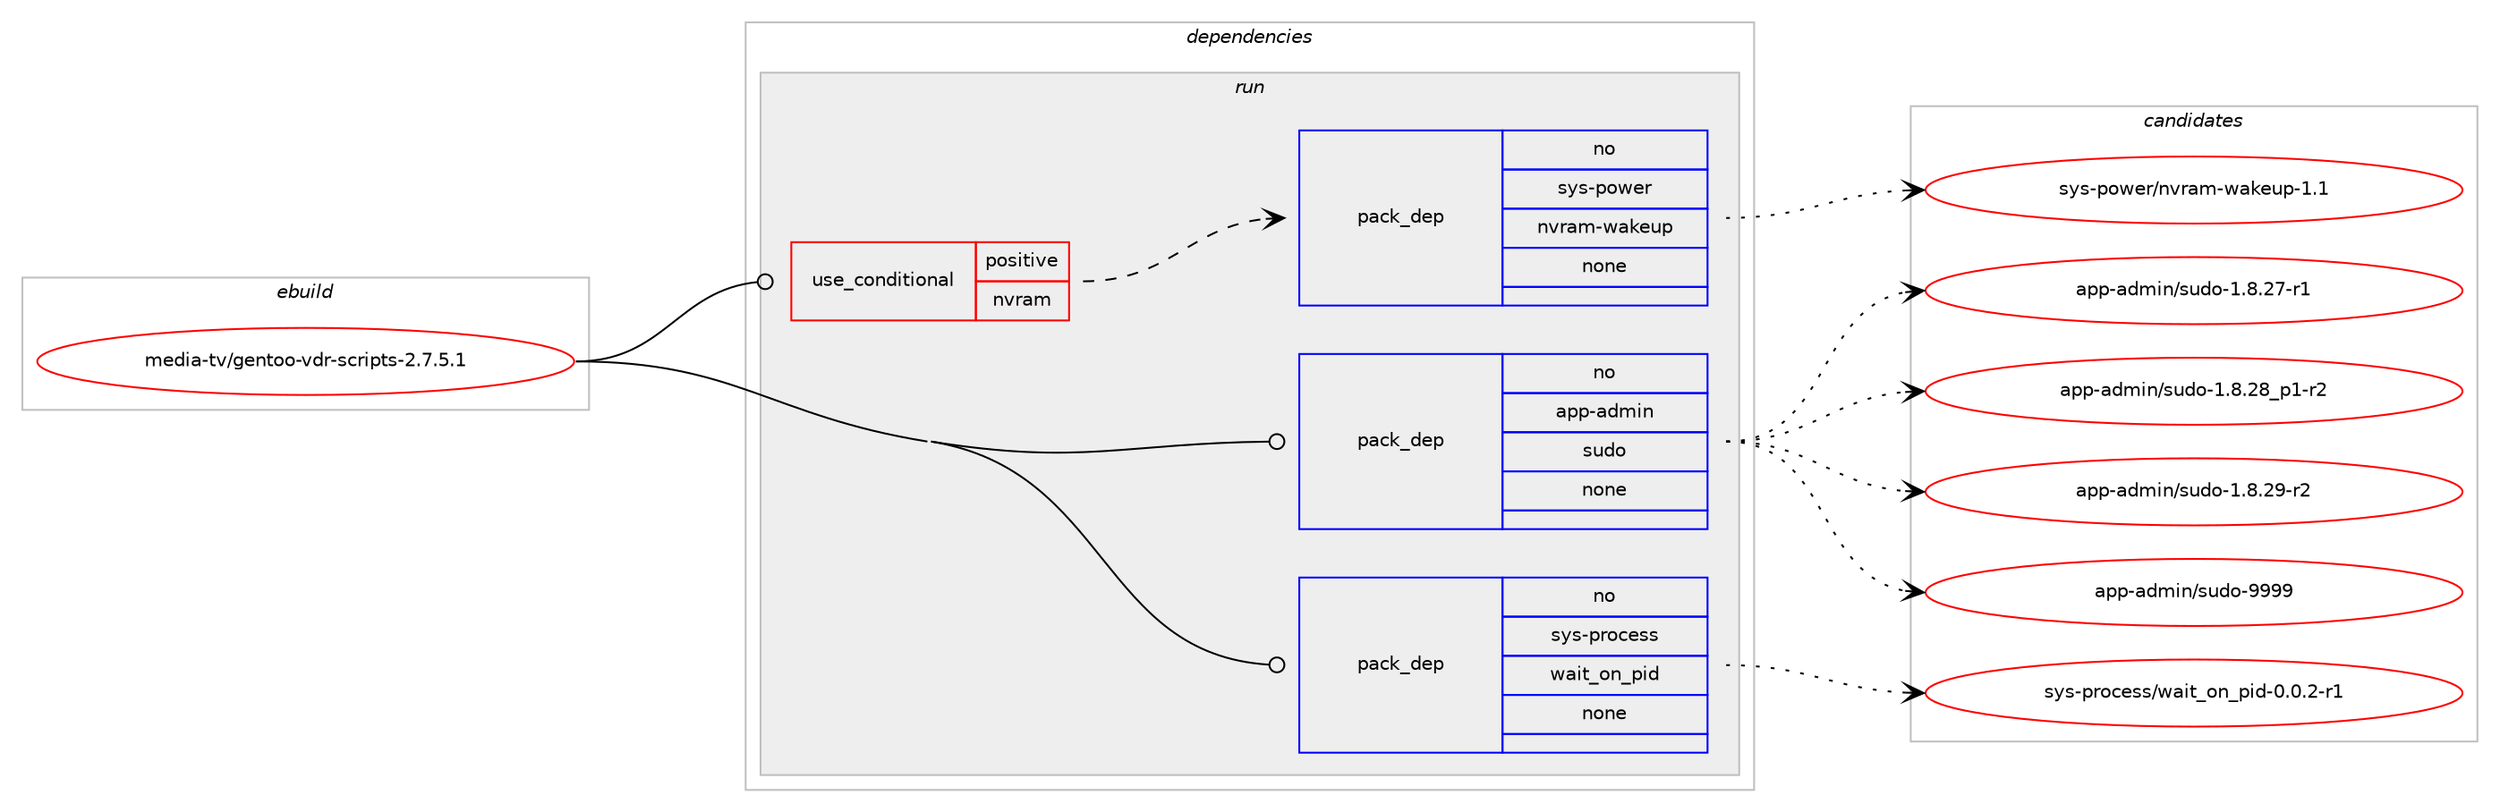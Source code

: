digraph prolog {

# *************
# Graph options
# *************

newrank=true;
concentrate=true;
compound=true;
graph [rankdir=LR,fontname=Helvetica,fontsize=10,ranksep=1.5];#, ranksep=2.5, nodesep=0.2];
edge  [arrowhead=vee];
node  [fontname=Helvetica,fontsize=10];

# **********
# The ebuild
# **********

subgraph cluster_leftcol {
color=gray;
rank=same;
label=<<i>ebuild</i>>;
id [label="media-tv/gentoo-vdr-scripts-2.7.5.1", color=red, width=4, href="../media-tv/gentoo-vdr-scripts-2.7.5.1.svg"];
}

# ****************
# The dependencies
# ****************

subgraph cluster_midcol {
color=gray;
label=<<i>dependencies</i>>;
subgraph cluster_compile {
fillcolor="#eeeeee";
style=filled;
label=<<i>compile</i>>;
}
subgraph cluster_compileandrun {
fillcolor="#eeeeee";
style=filled;
label=<<i>compile and run</i>>;
}
subgraph cluster_run {
fillcolor="#eeeeee";
style=filled;
label=<<i>run</i>>;
subgraph cond195444 {
dependency804775 [label=<<TABLE BORDER="0" CELLBORDER="1" CELLSPACING="0" CELLPADDING="4"><TR><TD ROWSPAN="3" CELLPADDING="10">use_conditional</TD></TR><TR><TD>positive</TD></TR><TR><TD>nvram</TD></TR></TABLE>>, shape=none, color=red];
subgraph pack595271 {
dependency804776 [label=<<TABLE BORDER="0" CELLBORDER="1" CELLSPACING="0" CELLPADDING="4" WIDTH="220"><TR><TD ROWSPAN="6" CELLPADDING="30">pack_dep</TD></TR><TR><TD WIDTH="110">no</TD></TR><TR><TD>sys-power</TD></TR><TR><TD>nvram-wakeup</TD></TR><TR><TD>none</TD></TR><TR><TD></TD></TR></TABLE>>, shape=none, color=blue];
}
dependency804775:e -> dependency804776:w [weight=20,style="dashed",arrowhead="vee"];
}
id:e -> dependency804775:w [weight=20,style="solid",arrowhead="odot"];
subgraph pack595272 {
dependency804777 [label=<<TABLE BORDER="0" CELLBORDER="1" CELLSPACING="0" CELLPADDING="4" WIDTH="220"><TR><TD ROWSPAN="6" CELLPADDING="30">pack_dep</TD></TR><TR><TD WIDTH="110">no</TD></TR><TR><TD>app-admin</TD></TR><TR><TD>sudo</TD></TR><TR><TD>none</TD></TR><TR><TD></TD></TR></TABLE>>, shape=none, color=blue];
}
id:e -> dependency804777:w [weight=20,style="solid",arrowhead="odot"];
subgraph pack595273 {
dependency804778 [label=<<TABLE BORDER="0" CELLBORDER="1" CELLSPACING="0" CELLPADDING="4" WIDTH="220"><TR><TD ROWSPAN="6" CELLPADDING="30">pack_dep</TD></TR><TR><TD WIDTH="110">no</TD></TR><TR><TD>sys-process</TD></TR><TR><TD>wait_on_pid</TD></TR><TR><TD>none</TD></TR><TR><TD></TD></TR></TABLE>>, shape=none, color=blue];
}
id:e -> dependency804778:w [weight=20,style="solid",arrowhead="odot"];
}
}

# **************
# The candidates
# **************

subgraph cluster_choices {
rank=same;
color=gray;
label=<<i>candidates</i>>;

subgraph choice595271 {
color=black;
nodesep=1;
choice115121115451121111191011144711011811497109451199710710111711245494649 [label="sys-power/nvram-wakeup-1.1", color=red, width=4,href="../sys-power/nvram-wakeup-1.1.svg"];
dependency804776:e -> choice115121115451121111191011144711011811497109451199710710111711245494649:w [style=dotted,weight="100"];
}
subgraph choice595272 {
color=black;
nodesep=1;
choice97112112459710010910511047115117100111454946564650554511449 [label="app-admin/sudo-1.8.27-r1", color=red, width=4,href="../app-admin/sudo-1.8.27-r1.svg"];
choice971121124597100109105110471151171001114549465646505695112494511450 [label="app-admin/sudo-1.8.28_p1-r2", color=red, width=4,href="../app-admin/sudo-1.8.28_p1-r2.svg"];
choice97112112459710010910511047115117100111454946564650574511450 [label="app-admin/sudo-1.8.29-r2", color=red, width=4,href="../app-admin/sudo-1.8.29-r2.svg"];
choice971121124597100109105110471151171001114557575757 [label="app-admin/sudo-9999", color=red, width=4,href="../app-admin/sudo-9999.svg"];
dependency804777:e -> choice97112112459710010910511047115117100111454946564650554511449:w [style=dotted,weight="100"];
dependency804777:e -> choice971121124597100109105110471151171001114549465646505695112494511450:w [style=dotted,weight="100"];
dependency804777:e -> choice97112112459710010910511047115117100111454946564650574511450:w [style=dotted,weight="100"];
dependency804777:e -> choice971121124597100109105110471151171001114557575757:w [style=dotted,weight="100"];
}
subgraph choice595273 {
color=black;
nodesep=1;
choice1151211154511211411199101115115471199710511695111110951121051004548464846504511449 [label="sys-process/wait_on_pid-0.0.2-r1", color=red, width=4,href="../sys-process/wait_on_pid-0.0.2-r1.svg"];
dependency804778:e -> choice1151211154511211411199101115115471199710511695111110951121051004548464846504511449:w [style=dotted,weight="100"];
}
}

}
